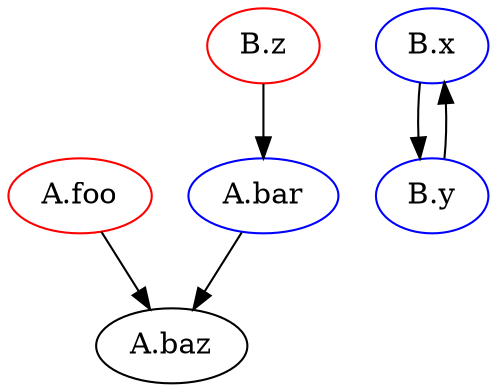 digraph g {
  "A.foo" -> "A.baz";
  "A.bar" -> "A.baz";
  "A.baz";
  "B.x" -> "B.y";
  "B.y" -> "B.x";
  "B.z" -> "A.bar";

  // roots:
  "B.x" [ color = "blue"; ];
  "B.y" [ color = "blue"; ];
  "A.bar" [ color = "blue"; ];

  // dead:
  "A.foo" [ color = "red"; ];
  "B.z" [ color = "red"; ];
}
